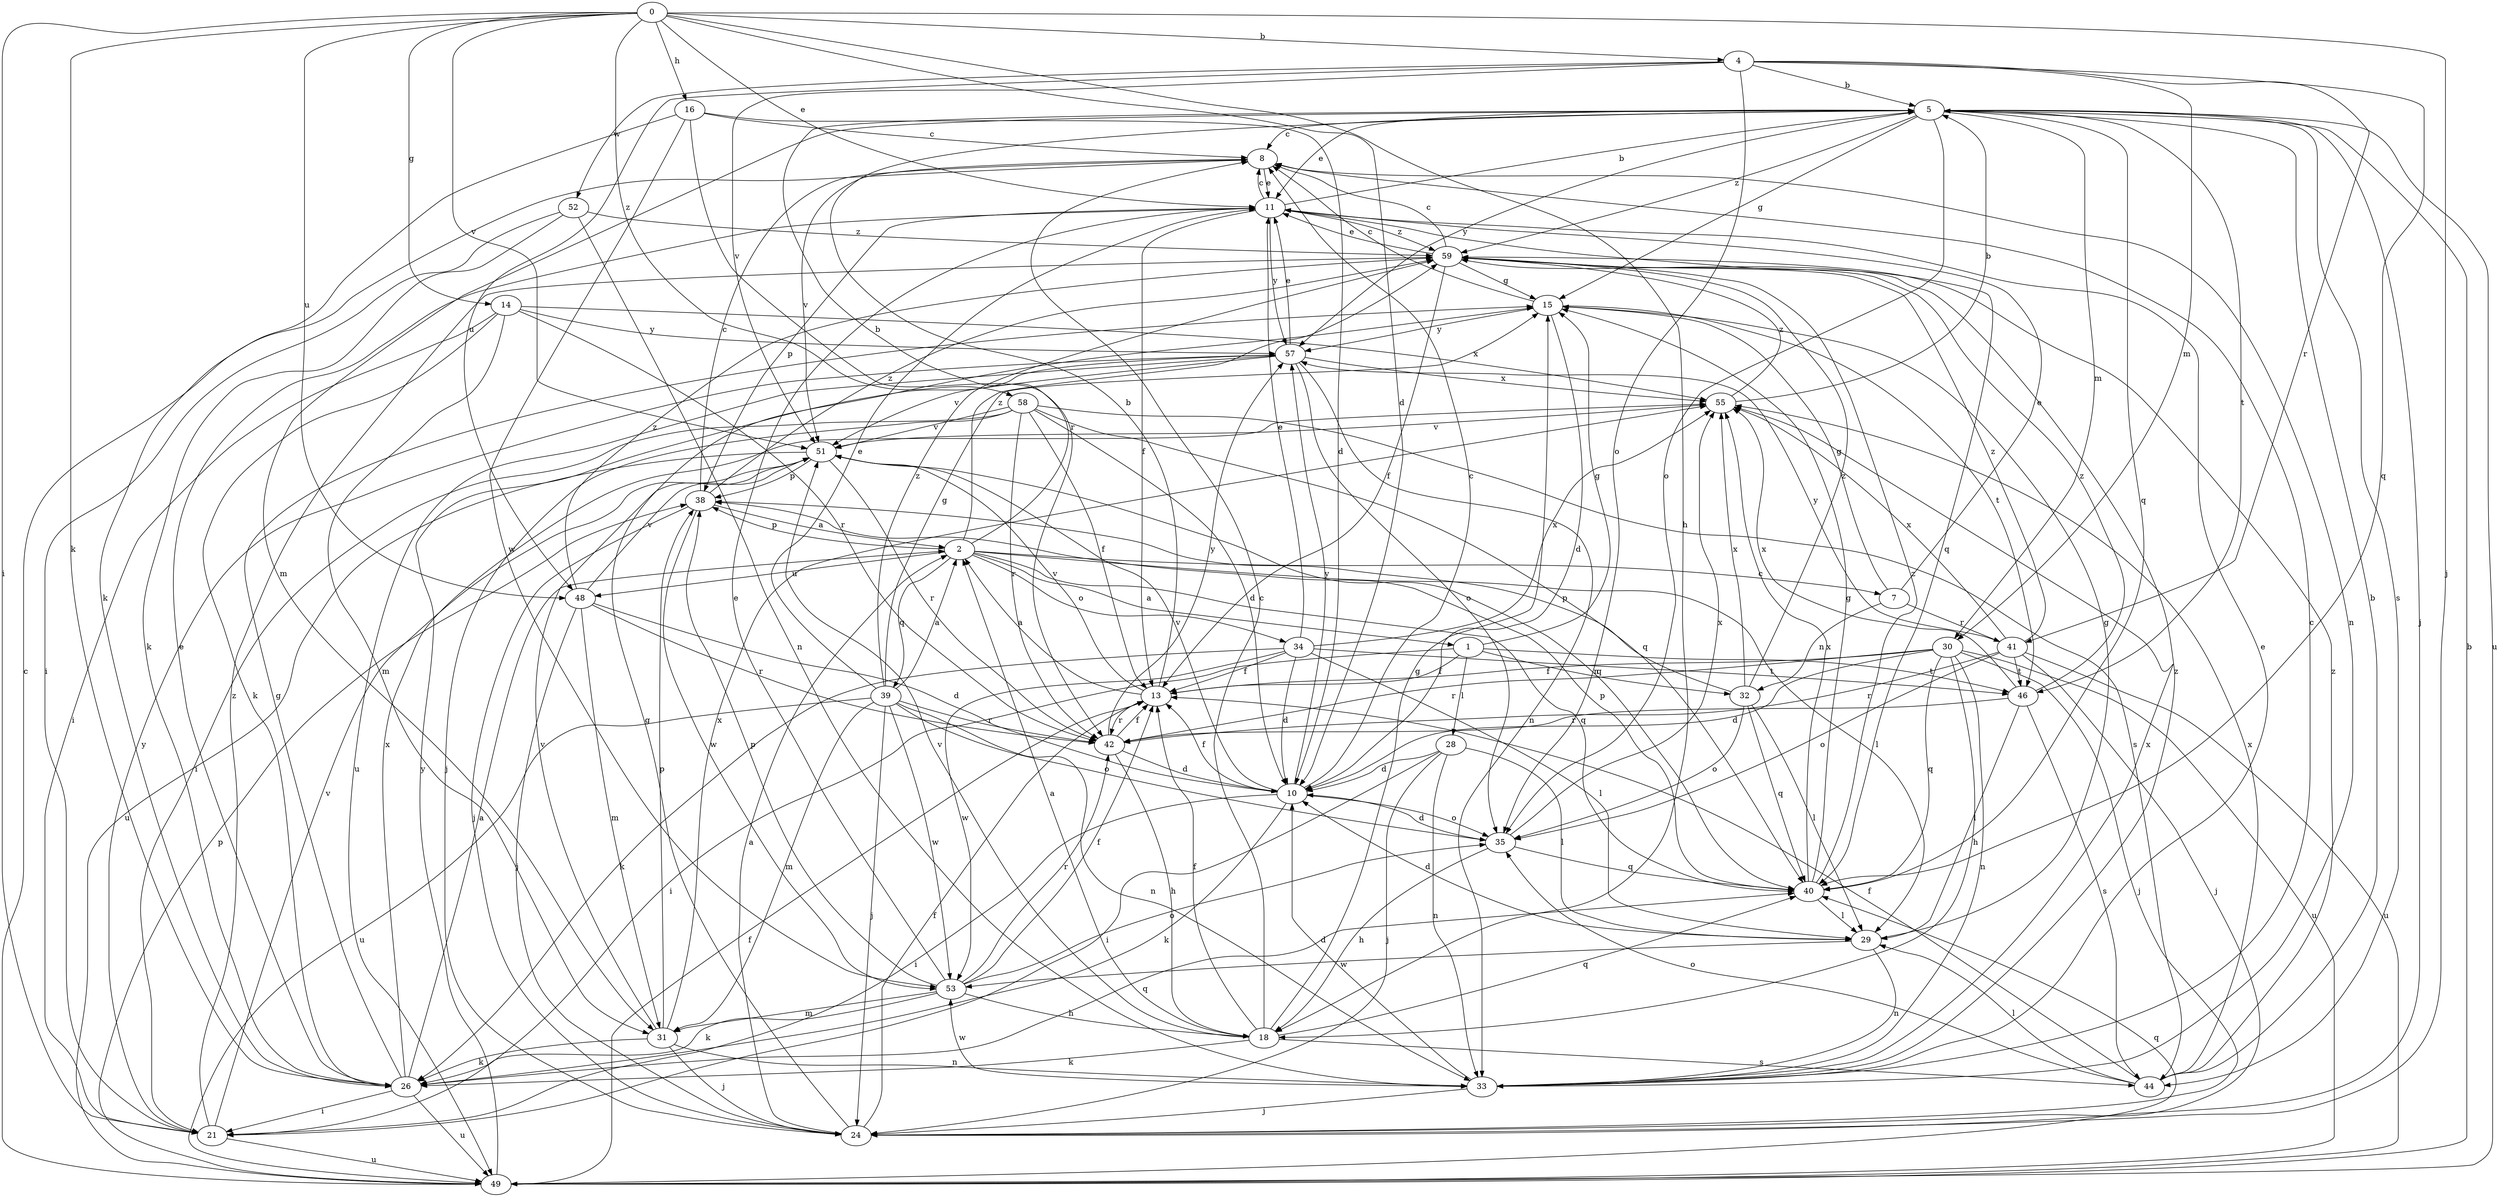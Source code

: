 strict digraph  {
0;
1;
2;
4;
5;
7;
8;
10;
11;
13;
14;
15;
16;
18;
21;
24;
26;
28;
29;
30;
31;
32;
33;
34;
35;
38;
39;
40;
41;
42;
44;
46;
48;
49;
51;
52;
53;
55;
57;
58;
59;
0 -> 4  [label=b];
0 -> 10  [label=d];
0 -> 11  [label=e];
0 -> 14  [label=g];
0 -> 16  [label=h];
0 -> 18  [label=h];
0 -> 21  [label=i];
0 -> 24  [label=j];
0 -> 26  [label=k];
0 -> 48  [label=u];
0 -> 51  [label=v];
0 -> 58  [label=z];
1 -> 13  [label=f];
1 -> 15  [label=g];
1 -> 21  [label=i];
1 -> 28  [label=l];
1 -> 32  [label=n];
1 -> 46  [label=t];
2 -> 1  [label=a];
2 -> 5  [label=b];
2 -> 7  [label=c];
2 -> 29  [label=l];
2 -> 34  [label=o];
2 -> 38  [label=p];
2 -> 39  [label=q];
2 -> 40  [label=q];
2 -> 48  [label=u];
2 -> 59  [label=z];
4 -> 5  [label=b];
4 -> 30  [label=m];
4 -> 35  [label=o];
4 -> 40  [label=q];
4 -> 41  [label=r];
4 -> 48  [label=u];
4 -> 51  [label=v];
4 -> 52  [label=w];
5 -> 8  [label=c];
5 -> 11  [label=e];
5 -> 15  [label=g];
5 -> 24  [label=j];
5 -> 30  [label=m];
5 -> 31  [label=m];
5 -> 35  [label=o];
5 -> 40  [label=q];
5 -> 44  [label=s];
5 -> 46  [label=t];
5 -> 49  [label=u];
5 -> 57  [label=y];
5 -> 59  [label=z];
7 -> 11  [label=e];
7 -> 15  [label=g];
7 -> 32  [label=n];
7 -> 41  [label=r];
8 -> 11  [label=e];
8 -> 33  [label=n];
8 -> 51  [label=v];
10 -> 8  [label=c];
10 -> 13  [label=f];
10 -> 21  [label=i];
10 -> 26  [label=k];
10 -> 35  [label=o];
10 -> 51  [label=v];
10 -> 57  [label=y];
11 -> 5  [label=b];
11 -> 8  [label=c];
11 -> 13  [label=f];
11 -> 38  [label=p];
11 -> 40  [label=q];
11 -> 57  [label=y];
11 -> 59  [label=z];
13 -> 2  [label=a];
13 -> 5  [label=b];
13 -> 42  [label=r];
13 -> 51  [label=v];
14 -> 21  [label=i];
14 -> 26  [label=k];
14 -> 31  [label=m];
14 -> 42  [label=r];
14 -> 55  [label=x];
14 -> 57  [label=y];
15 -> 8  [label=c];
15 -> 10  [label=d];
15 -> 46  [label=t];
15 -> 57  [label=y];
16 -> 8  [label=c];
16 -> 10  [label=d];
16 -> 26  [label=k];
16 -> 42  [label=r];
16 -> 53  [label=w];
18 -> 2  [label=a];
18 -> 8  [label=c];
18 -> 13  [label=f];
18 -> 15  [label=g];
18 -> 26  [label=k];
18 -> 40  [label=q];
18 -> 44  [label=s];
18 -> 51  [label=v];
21 -> 49  [label=u];
21 -> 51  [label=v];
21 -> 57  [label=y];
21 -> 59  [label=z];
24 -> 2  [label=a];
24 -> 13  [label=f];
24 -> 15  [label=g];
26 -> 2  [label=a];
26 -> 11  [label=e];
26 -> 15  [label=g];
26 -> 21  [label=i];
26 -> 40  [label=q];
26 -> 49  [label=u];
26 -> 55  [label=x];
28 -> 10  [label=d];
28 -> 21  [label=i];
28 -> 24  [label=j];
28 -> 29  [label=l];
28 -> 33  [label=n];
29 -> 10  [label=d];
29 -> 15  [label=g];
29 -> 33  [label=n];
29 -> 53  [label=w];
30 -> 10  [label=d];
30 -> 13  [label=f];
30 -> 18  [label=h];
30 -> 24  [label=j];
30 -> 33  [label=n];
30 -> 40  [label=q];
30 -> 42  [label=r];
30 -> 49  [label=u];
31 -> 24  [label=j];
31 -> 26  [label=k];
31 -> 33  [label=n];
31 -> 38  [label=p];
31 -> 51  [label=v];
31 -> 55  [label=x];
32 -> 29  [label=l];
32 -> 35  [label=o];
32 -> 38  [label=p];
32 -> 40  [label=q];
32 -> 55  [label=x];
32 -> 59  [label=z];
33 -> 8  [label=c];
33 -> 10  [label=d];
33 -> 11  [label=e];
33 -> 24  [label=j];
33 -> 53  [label=w];
33 -> 55  [label=x];
33 -> 59  [label=z];
34 -> 10  [label=d];
34 -> 11  [label=e];
34 -> 13  [label=f];
34 -> 26  [label=k];
34 -> 29  [label=l];
34 -> 46  [label=t];
34 -> 53  [label=w];
34 -> 55  [label=x];
35 -> 10  [label=d];
35 -> 18  [label=h];
35 -> 40  [label=q];
35 -> 55  [label=x];
38 -> 2  [label=a];
38 -> 8  [label=c];
38 -> 24  [label=j];
38 -> 53  [label=w];
38 -> 59  [label=z];
39 -> 2  [label=a];
39 -> 11  [label=e];
39 -> 15  [label=g];
39 -> 24  [label=j];
39 -> 31  [label=m];
39 -> 33  [label=n];
39 -> 35  [label=o];
39 -> 42  [label=r];
39 -> 49  [label=u];
39 -> 53  [label=w];
39 -> 59  [label=z];
40 -> 15  [label=g];
40 -> 29  [label=l];
40 -> 38  [label=p];
40 -> 55  [label=x];
40 -> 59  [label=z];
41 -> 24  [label=j];
41 -> 35  [label=o];
41 -> 42  [label=r];
41 -> 46  [label=t];
41 -> 49  [label=u];
41 -> 55  [label=x];
41 -> 57  [label=y];
41 -> 59  [label=z];
42 -> 10  [label=d];
42 -> 13  [label=f];
42 -> 18  [label=h];
42 -> 57  [label=y];
44 -> 5  [label=b];
44 -> 13  [label=f];
44 -> 29  [label=l];
44 -> 35  [label=o];
44 -> 55  [label=x];
44 -> 59  [label=z];
46 -> 29  [label=l];
46 -> 42  [label=r];
46 -> 44  [label=s];
46 -> 55  [label=x];
46 -> 59  [label=z];
48 -> 10  [label=d];
48 -> 24  [label=j];
48 -> 31  [label=m];
48 -> 42  [label=r];
48 -> 51  [label=v];
48 -> 59  [label=z];
49 -> 5  [label=b];
49 -> 8  [label=c];
49 -> 13  [label=f];
49 -> 38  [label=p];
49 -> 40  [label=q];
49 -> 57  [label=y];
51 -> 38  [label=p];
51 -> 40  [label=q];
51 -> 42  [label=r];
51 -> 49  [label=u];
52 -> 21  [label=i];
52 -> 26  [label=k];
52 -> 33  [label=n];
52 -> 59  [label=z];
53 -> 11  [label=e];
53 -> 13  [label=f];
53 -> 18  [label=h];
53 -> 26  [label=k];
53 -> 31  [label=m];
53 -> 35  [label=o];
53 -> 38  [label=p];
53 -> 42  [label=r];
55 -> 5  [label=b];
55 -> 51  [label=v];
55 -> 59  [label=z];
57 -> 11  [label=e];
57 -> 33  [label=n];
57 -> 35  [label=o];
57 -> 49  [label=u];
57 -> 51  [label=v];
57 -> 55  [label=x];
58 -> 10  [label=d];
58 -> 13  [label=f];
58 -> 21  [label=i];
58 -> 24  [label=j];
58 -> 40  [label=q];
58 -> 42  [label=r];
58 -> 44  [label=s];
58 -> 51  [label=v];
59 -> 8  [label=c];
59 -> 11  [label=e];
59 -> 13  [label=f];
59 -> 15  [label=g];
}
